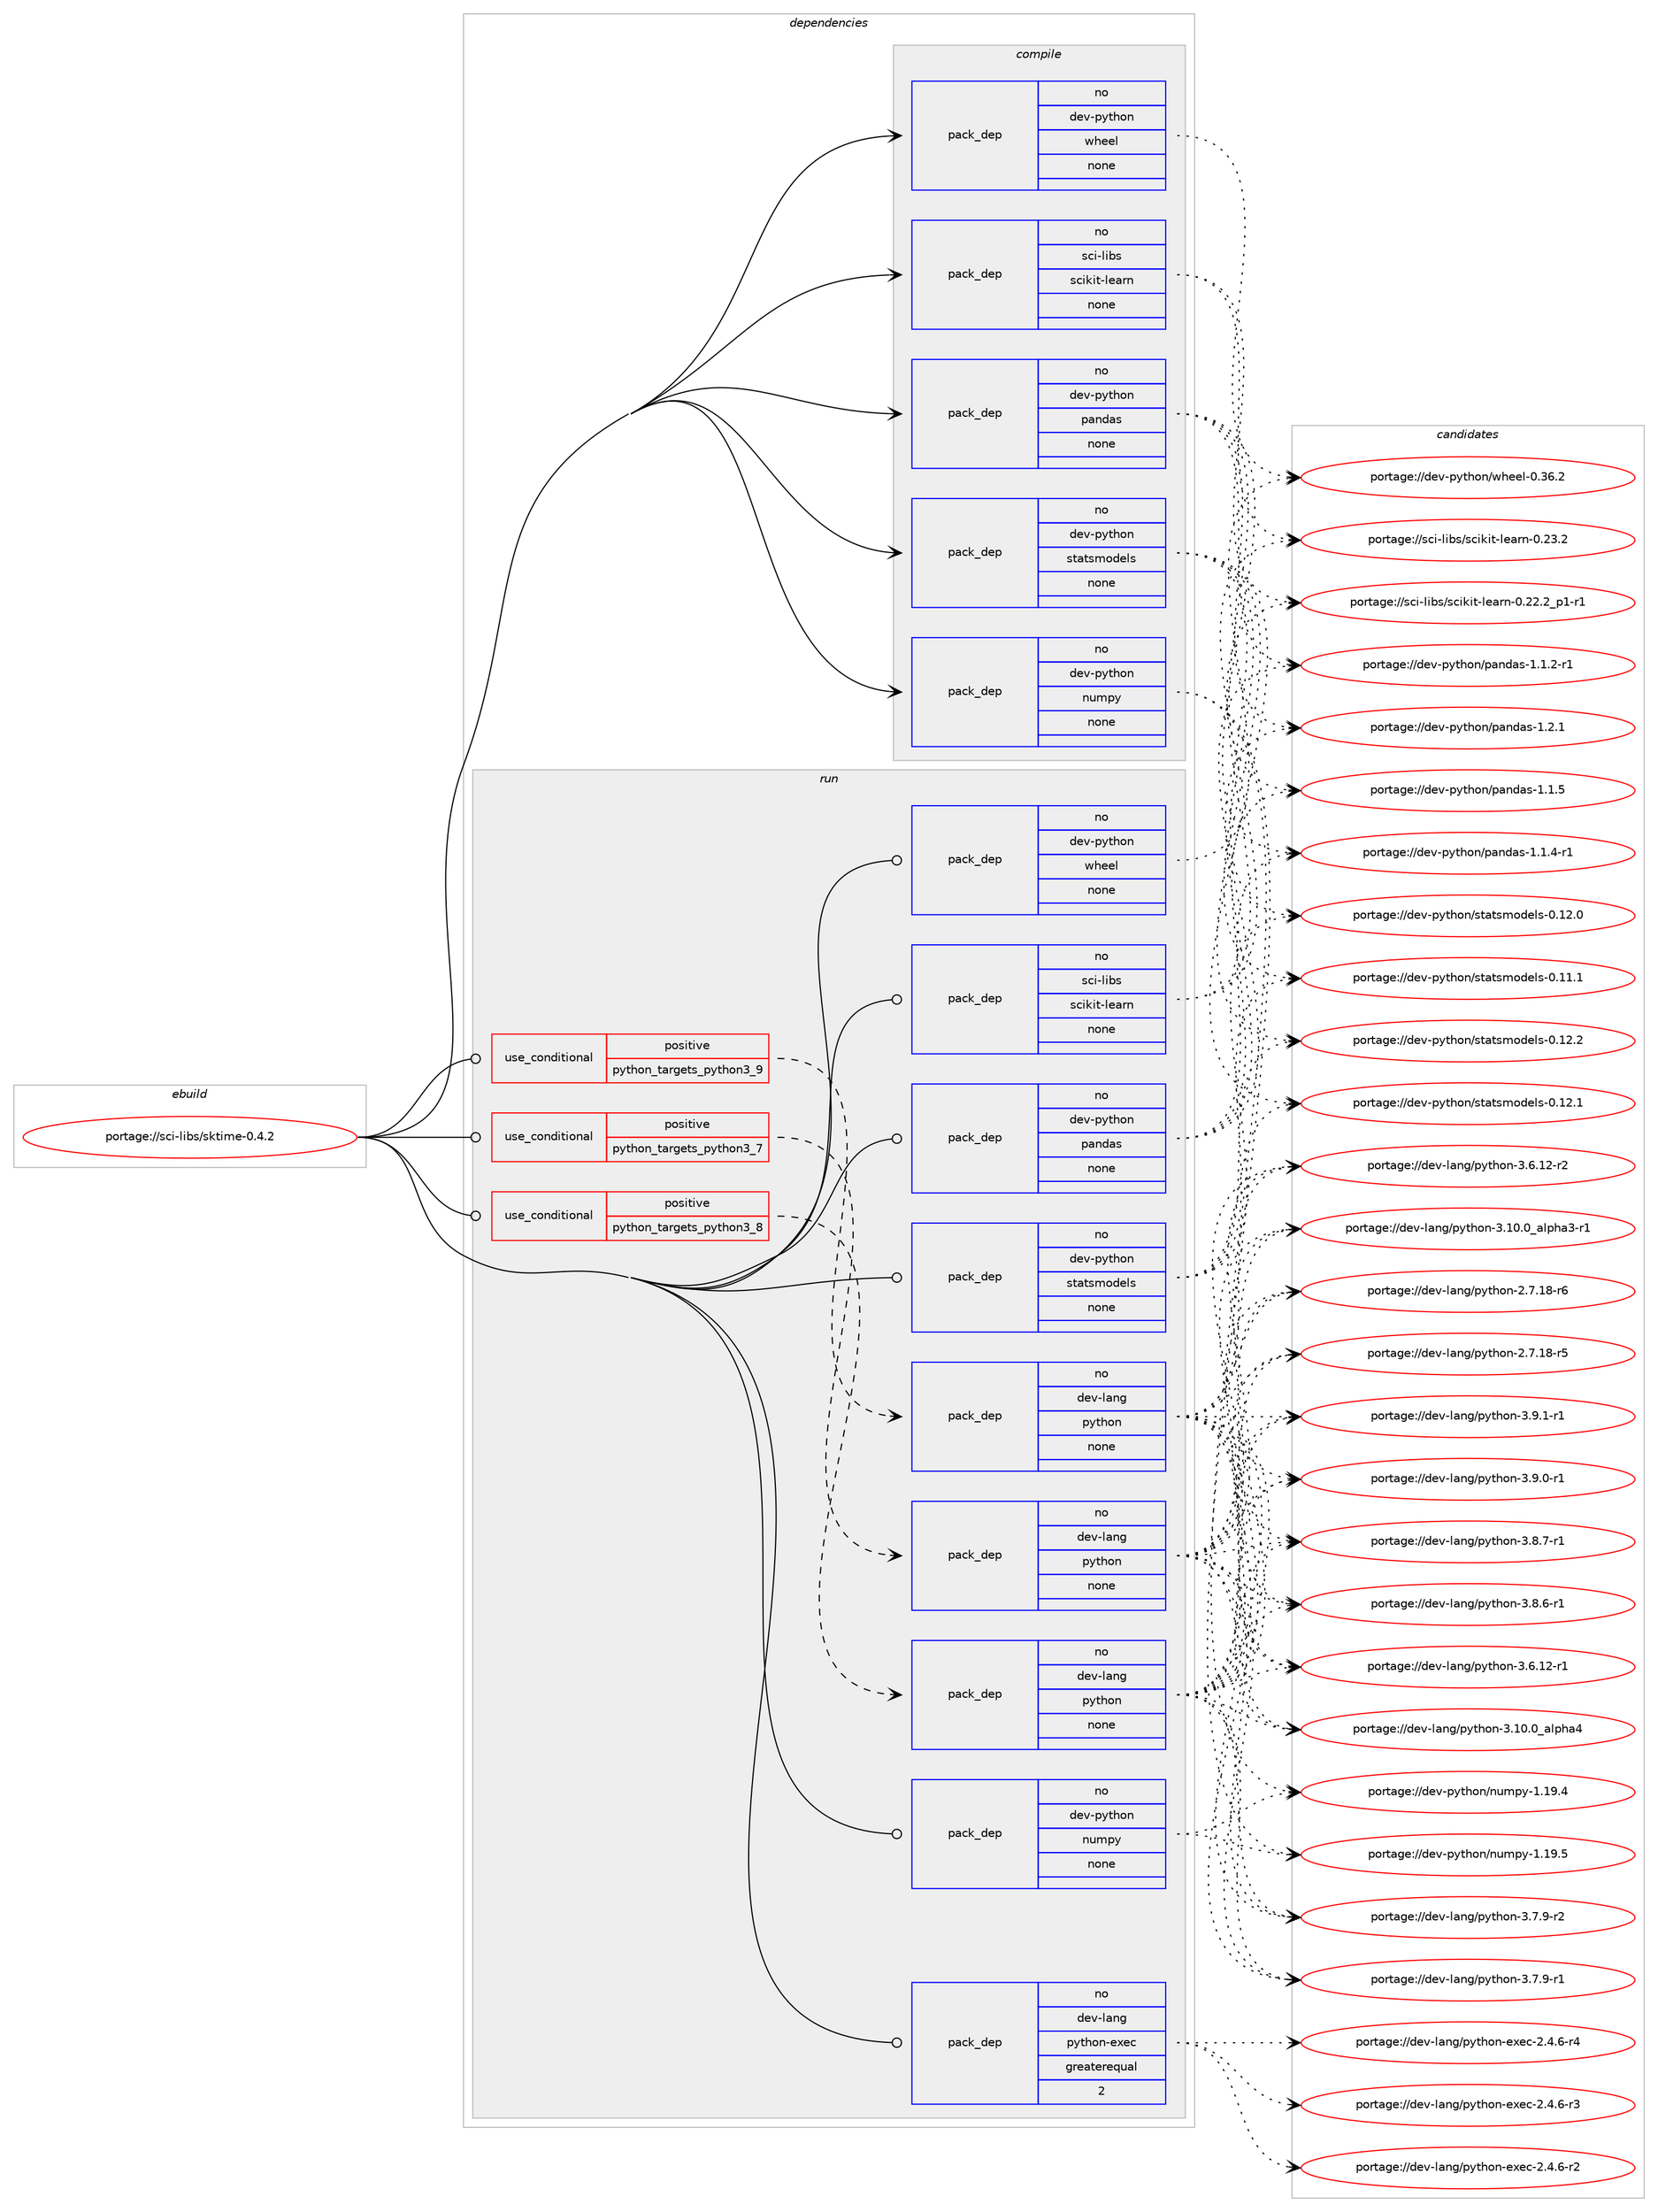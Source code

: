 digraph prolog {

# *************
# Graph options
# *************

newrank=true;
concentrate=true;
compound=true;
graph [rankdir=LR,fontname=Helvetica,fontsize=10,ranksep=1.5];#, ranksep=2.5, nodesep=0.2];
edge  [arrowhead=vee];
node  [fontname=Helvetica,fontsize=10];

# **********
# The ebuild
# **********

subgraph cluster_leftcol {
color=gray;
rank=same;
label=<<i>ebuild</i>>;
id [label="portage://sci-libs/sktime-0.4.2", color=red, width=4, href="../sci-libs/sktime-0.4.2.svg"];
}

# ****************
# The dependencies
# ****************

subgraph cluster_midcol {
color=gray;
label=<<i>dependencies</i>>;
subgraph cluster_compile {
fillcolor="#eeeeee";
style=filled;
label=<<i>compile</i>>;
subgraph pack11386 {
dependency16563 [label=<<TABLE BORDER="0" CELLBORDER="1" CELLSPACING="0" CELLPADDING="4" WIDTH="220"><TR><TD ROWSPAN="6" CELLPADDING="30">pack_dep</TD></TR><TR><TD WIDTH="110">no</TD></TR><TR><TD>dev-python</TD></TR><TR><TD>numpy</TD></TR><TR><TD>none</TD></TR><TR><TD></TD></TR></TABLE>>, shape=none, color=blue];
}
id:e -> dependency16563:w [weight=20,style="solid",arrowhead="vee"];
subgraph pack11387 {
dependency16564 [label=<<TABLE BORDER="0" CELLBORDER="1" CELLSPACING="0" CELLPADDING="4" WIDTH="220"><TR><TD ROWSPAN="6" CELLPADDING="30">pack_dep</TD></TR><TR><TD WIDTH="110">no</TD></TR><TR><TD>dev-python</TD></TR><TR><TD>pandas</TD></TR><TR><TD>none</TD></TR><TR><TD></TD></TR></TABLE>>, shape=none, color=blue];
}
id:e -> dependency16564:w [weight=20,style="solid",arrowhead="vee"];
subgraph pack11388 {
dependency16565 [label=<<TABLE BORDER="0" CELLBORDER="1" CELLSPACING="0" CELLPADDING="4" WIDTH="220"><TR><TD ROWSPAN="6" CELLPADDING="30">pack_dep</TD></TR><TR><TD WIDTH="110">no</TD></TR><TR><TD>dev-python</TD></TR><TR><TD>statsmodels</TD></TR><TR><TD>none</TD></TR><TR><TD></TD></TR></TABLE>>, shape=none, color=blue];
}
id:e -> dependency16565:w [weight=20,style="solid",arrowhead="vee"];
subgraph pack11389 {
dependency16566 [label=<<TABLE BORDER="0" CELLBORDER="1" CELLSPACING="0" CELLPADDING="4" WIDTH="220"><TR><TD ROWSPAN="6" CELLPADDING="30">pack_dep</TD></TR><TR><TD WIDTH="110">no</TD></TR><TR><TD>dev-python</TD></TR><TR><TD>wheel</TD></TR><TR><TD>none</TD></TR><TR><TD></TD></TR></TABLE>>, shape=none, color=blue];
}
id:e -> dependency16566:w [weight=20,style="solid",arrowhead="vee"];
subgraph pack11390 {
dependency16567 [label=<<TABLE BORDER="0" CELLBORDER="1" CELLSPACING="0" CELLPADDING="4" WIDTH="220"><TR><TD ROWSPAN="6" CELLPADDING="30">pack_dep</TD></TR><TR><TD WIDTH="110">no</TD></TR><TR><TD>sci-libs</TD></TR><TR><TD>scikit-learn</TD></TR><TR><TD>none</TD></TR><TR><TD></TD></TR></TABLE>>, shape=none, color=blue];
}
id:e -> dependency16567:w [weight=20,style="solid",arrowhead="vee"];
}
subgraph cluster_compileandrun {
fillcolor="#eeeeee";
style=filled;
label=<<i>compile and run</i>>;
}
subgraph cluster_run {
fillcolor="#eeeeee";
style=filled;
label=<<i>run</i>>;
subgraph cond5044 {
dependency16568 [label=<<TABLE BORDER="0" CELLBORDER="1" CELLSPACING="0" CELLPADDING="4"><TR><TD ROWSPAN="3" CELLPADDING="10">use_conditional</TD></TR><TR><TD>positive</TD></TR><TR><TD>python_targets_python3_7</TD></TR></TABLE>>, shape=none, color=red];
subgraph pack11391 {
dependency16569 [label=<<TABLE BORDER="0" CELLBORDER="1" CELLSPACING="0" CELLPADDING="4" WIDTH="220"><TR><TD ROWSPAN="6" CELLPADDING="30">pack_dep</TD></TR><TR><TD WIDTH="110">no</TD></TR><TR><TD>dev-lang</TD></TR><TR><TD>python</TD></TR><TR><TD>none</TD></TR><TR><TD></TD></TR></TABLE>>, shape=none, color=blue];
}
dependency16568:e -> dependency16569:w [weight=20,style="dashed",arrowhead="vee"];
}
id:e -> dependency16568:w [weight=20,style="solid",arrowhead="odot"];
subgraph cond5045 {
dependency16570 [label=<<TABLE BORDER="0" CELLBORDER="1" CELLSPACING="0" CELLPADDING="4"><TR><TD ROWSPAN="3" CELLPADDING="10">use_conditional</TD></TR><TR><TD>positive</TD></TR><TR><TD>python_targets_python3_8</TD></TR></TABLE>>, shape=none, color=red];
subgraph pack11392 {
dependency16571 [label=<<TABLE BORDER="0" CELLBORDER="1" CELLSPACING="0" CELLPADDING="4" WIDTH="220"><TR><TD ROWSPAN="6" CELLPADDING="30">pack_dep</TD></TR><TR><TD WIDTH="110">no</TD></TR><TR><TD>dev-lang</TD></TR><TR><TD>python</TD></TR><TR><TD>none</TD></TR><TR><TD></TD></TR></TABLE>>, shape=none, color=blue];
}
dependency16570:e -> dependency16571:w [weight=20,style="dashed",arrowhead="vee"];
}
id:e -> dependency16570:w [weight=20,style="solid",arrowhead="odot"];
subgraph cond5046 {
dependency16572 [label=<<TABLE BORDER="0" CELLBORDER="1" CELLSPACING="0" CELLPADDING="4"><TR><TD ROWSPAN="3" CELLPADDING="10">use_conditional</TD></TR><TR><TD>positive</TD></TR><TR><TD>python_targets_python3_9</TD></TR></TABLE>>, shape=none, color=red];
subgraph pack11393 {
dependency16573 [label=<<TABLE BORDER="0" CELLBORDER="1" CELLSPACING="0" CELLPADDING="4" WIDTH="220"><TR><TD ROWSPAN="6" CELLPADDING="30">pack_dep</TD></TR><TR><TD WIDTH="110">no</TD></TR><TR><TD>dev-lang</TD></TR><TR><TD>python</TD></TR><TR><TD>none</TD></TR><TR><TD></TD></TR></TABLE>>, shape=none, color=blue];
}
dependency16572:e -> dependency16573:w [weight=20,style="dashed",arrowhead="vee"];
}
id:e -> dependency16572:w [weight=20,style="solid",arrowhead="odot"];
subgraph pack11394 {
dependency16574 [label=<<TABLE BORDER="0" CELLBORDER="1" CELLSPACING="0" CELLPADDING="4" WIDTH="220"><TR><TD ROWSPAN="6" CELLPADDING="30">pack_dep</TD></TR><TR><TD WIDTH="110">no</TD></TR><TR><TD>dev-lang</TD></TR><TR><TD>python-exec</TD></TR><TR><TD>greaterequal</TD></TR><TR><TD>2</TD></TR></TABLE>>, shape=none, color=blue];
}
id:e -> dependency16574:w [weight=20,style="solid",arrowhead="odot"];
subgraph pack11395 {
dependency16575 [label=<<TABLE BORDER="0" CELLBORDER="1" CELLSPACING="0" CELLPADDING="4" WIDTH="220"><TR><TD ROWSPAN="6" CELLPADDING="30">pack_dep</TD></TR><TR><TD WIDTH="110">no</TD></TR><TR><TD>dev-python</TD></TR><TR><TD>numpy</TD></TR><TR><TD>none</TD></TR><TR><TD></TD></TR></TABLE>>, shape=none, color=blue];
}
id:e -> dependency16575:w [weight=20,style="solid",arrowhead="odot"];
subgraph pack11396 {
dependency16576 [label=<<TABLE BORDER="0" CELLBORDER="1" CELLSPACING="0" CELLPADDING="4" WIDTH="220"><TR><TD ROWSPAN="6" CELLPADDING="30">pack_dep</TD></TR><TR><TD WIDTH="110">no</TD></TR><TR><TD>dev-python</TD></TR><TR><TD>pandas</TD></TR><TR><TD>none</TD></TR><TR><TD></TD></TR></TABLE>>, shape=none, color=blue];
}
id:e -> dependency16576:w [weight=20,style="solid",arrowhead="odot"];
subgraph pack11397 {
dependency16577 [label=<<TABLE BORDER="0" CELLBORDER="1" CELLSPACING="0" CELLPADDING="4" WIDTH="220"><TR><TD ROWSPAN="6" CELLPADDING="30">pack_dep</TD></TR><TR><TD WIDTH="110">no</TD></TR><TR><TD>dev-python</TD></TR><TR><TD>statsmodels</TD></TR><TR><TD>none</TD></TR><TR><TD></TD></TR></TABLE>>, shape=none, color=blue];
}
id:e -> dependency16577:w [weight=20,style="solid",arrowhead="odot"];
subgraph pack11398 {
dependency16578 [label=<<TABLE BORDER="0" CELLBORDER="1" CELLSPACING="0" CELLPADDING="4" WIDTH="220"><TR><TD ROWSPAN="6" CELLPADDING="30">pack_dep</TD></TR><TR><TD WIDTH="110">no</TD></TR><TR><TD>dev-python</TD></TR><TR><TD>wheel</TD></TR><TR><TD>none</TD></TR><TR><TD></TD></TR></TABLE>>, shape=none, color=blue];
}
id:e -> dependency16578:w [weight=20,style="solid",arrowhead="odot"];
subgraph pack11399 {
dependency16579 [label=<<TABLE BORDER="0" CELLBORDER="1" CELLSPACING="0" CELLPADDING="4" WIDTH="220"><TR><TD ROWSPAN="6" CELLPADDING="30">pack_dep</TD></TR><TR><TD WIDTH="110">no</TD></TR><TR><TD>sci-libs</TD></TR><TR><TD>scikit-learn</TD></TR><TR><TD>none</TD></TR><TR><TD></TD></TR></TABLE>>, shape=none, color=blue];
}
id:e -> dependency16579:w [weight=20,style="solid",arrowhead="odot"];
}
}

# **************
# The candidates
# **************

subgraph cluster_choices {
rank=same;
color=gray;
label=<<i>candidates</i>>;

subgraph choice11386 {
color=black;
nodesep=1;
choice100101118451121211161041111104711011710911212145494649574653 [label="portage://dev-python/numpy-1.19.5", color=red, width=4,href="../dev-python/numpy-1.19.5.svg"];
choice100101118451121211161041111104711011710911212145494649574652 [label="portage://dev-python/numpy-1.19.4", color=red, width=4,href="../dev-python/numpy-1.19.4.svg"];
dependency16563:e -> choice100101118451121211161041111104711011710911212145494649574653:w [style=dotted,weight="100"];
dependency16563:e -> choice100101118451121211161041111104711011710911212145494649574652:w [style=dotted,weight="100"];
}
subgraph choice11387 {
color=black;
nodesep=1;
choice10010111845112121116104111110471129711010097115454946504649 [label="portage://dev-python/pandas-1.2.1", color=red, width=4,href="../dev-python/pandas-1.2.1.svg"];
choice10010111845112121116104111110471129711010097115454946494653 [label="portage://dev-python/pandas-1.1.5", color=red, width=4,href="../dev-python/pandas-1.1.5.svg"];
choice100101118451121211161041111104711297110100971154549464946524511449 [label="portage://dev-python/pandas-1.1.4-r1", color=red, width=4,href="../dev-python/pandas-1.1.4-r1.svg"];
choice100101118451121211161041111104711297110100971154549464946504511449 [label="portage://dev-python/pandas-1.1.2-r1", color=red, width=4,href="../dev-python/pandas-1.1.2-r1.svg"];
dependency16564:e -> choice10010111845112121116104111110471129711010097115454946504649:w [style=dotted,weight="100"];
dependency16564:e -> choice10010111845112121116104111110471129711010097115454946494653:w [style=dotted,weight="100"];
dependency16564:e -> choice100101118451121211161041111104711297110100971154549464946524511449:w [style=dotted,weight="100"];
dependency16564:e -> choice100101118451121211161041111104711297110100971154549464946504511449:w [style=dotted,weight="100"];
}
subgraph choice11388 {
color=black;
nodesep=1;
choice10010111845112121116104111110471151169711611510911110010110811545484649504650 [label="portage://dev-python/statsmodels-0.12.2", color=red, width=4,href="../dev-python/statsmodels-0.12.2.svg"];
choice10010111845112121116104111110471151169711611510911110010110811545484649504649 [label="portage://dev-python/statsmodels-0.12.1", color=red, width=4,href="../dev-python/statsmodels-0.12.1.svg"];
choice10010111845112121116104111110471151169711611510911110010110811545484649504648 [label="portage://dev-python/statsmodels-0.12.0", color=red, width=4,href="../dev-python/statsmodels-0.12.0.svg"];
choice10010111845112121116104111110471151169711611510911110010110811545484649494649 [label="portage://dev-python/statsmodels-0.11.1", color=red, width=4,href="../dev-python/statsmodels-0.11.1.svg"];
dependency16565:e -> choice10010111845112121116104111110471151169711611510911110010110811545484649504650:w [style=dotted,weight="100"];
dependency16565:e -> choice10010111845112121116104111110471151169711611510911110010110811545484649504649:w [style=dotted,weight="100"];
dependency16565:e -> choice10010111845112121116104111110471151169711611510911110010110811545484649504648:w [style=dotted,weight="100"];
dependency16565:e -> choice10010111845112121116104111110471151169711611510911110010110811545484649494649:w [style=dotted,weight="100"];
}
subgraph choice11389 {
color=black;
nodesep=1;
choice100101118451121211161041111104711910410110110845484651544650 [label="portage://dev-python/wheel-0.36.2", color=red, width=4,href="../dev-python/wheel-0.36.2.svg"];
dependency16566:e -> choice100101118451121211161041111104711910410110110845484651544650:w [style=dotted,weight="100"];
}
subgraph choice11390 {
color=black;
nodesep=1;
choice1159910545108105981154711599105107105116451081019711411045484650514650 [label="portage://sci-libs/scikit-learn-0.23.2", color=red, width=4,href="../sci-libs/scikit-learn-0.23.2.svg"];
choice115991054510810598115471159910510710511645108101971141104548465050465095112494511449 [label="portage://sci-libs/scikit-learn-0.22.2_p1-r1", color=red, width=4,href="../sci-libs/scikit-learn-0.22.2_p1-r1.svg"];
dependency16567:e -> choice1159910545108105981154711599105107105116451081019711411045484650514650:w [style=dotted,weight="100"];
dependency16567:e -> choice115991054510810598115471159910510710511645108101971141104548465050465095112494511449:w [style=dotted,weight="100"];
}
subgraph choice11391 {
color=black;
nodesep=1;
choice1001011184510897110103471121211161041111104551465746494511449 [label="portage://dev-lang/python-3.9.1-r1", color=red, width=4,href="../dev-lang/python-3.9.1-r1.svg"];
choice1001011184510897110103471121211161041111104551465746484511449 [label="portage://dev-lang/python-3.9.0-r1", color=red, width=4,href="../dev-lang/python-3.9.0-r1.svg"];
choice1001011184510897110103471121211161041111104551465646554511449 [label="portage://dev-lang/python-3.8.7-r1", color=red, width=4,href="../dev-lang/python-3.8.7-r1.svg"];
choice1001011184510897110103471121211161041111104551465646544511449 [label="portage://dev-lang/python-3.8.6-r1", color=red, width=4,href="../dev-lang/python-3.8.6-r1.svg"];
choice1001011184510897110103471121211161041111104551465546574511450 [label="portage://dev-lang/python-3.7.9-r2", color=red, width=4,href="../dev-lang/python-3.7.9-r2.svg"];
choice1001011184510897110103471121211161041111104551465546574511449 [label="portage://dev-lang/python-3.7.9-r1", color=red, width=4,href="../dev-lang/python-3.7.9-r1.svg"];
choice100101118451089711010347112121116104111110455146544649504511450 [label="portage://dev-lang/python-3.6.12-r2", color=red, width=4,href="../dev-lang/python-3.6.12-r2.svg"];
choice100101118451089711010347112121116104111110455146544649504511449 [label="portage://dev-lang/python-3.6.12-r1", color=red, width=4,href="../dev-lang/python-3.6.12-r1.svg"];
choice1001011184510897110103471121211161041111104551464948464895971081121049752 [label="portage://dev-lang/python-3.10.0_alpha4", color=red, width=4,href="../dev-lang/python-3.10.0_alpha4.svg"];
choice10010111845108971101034711212111610411111045514649484648959710811210497514511449 [label="portage://dev-lang/python-3.10.0_alpha3-r1", color=red, width=4,href="../dev-lang/python-3.10.0_alpha3-r1.svg"];
choice100101118451089711010347112121116104111110455046554649564511454 [label="portage://dev-lang/python-2.7.18-r6", color=red, width=4,href="../dev-lang/python-2.7.18-r6.svg"];
choice100101118451089711010347112121116104111110455046554649564511453 [label="portage://dev-lang/python-2.7.18-r5", color=red, width=4,href="../dev-lang/python-2.7.18-r5.svg"];
dependency16569:e -> choice1001011184510897110103471121211161041111104551465746494511449:w [style=dotted,weight="100"];
dependency16569:e -> choice1001011184510897110103471121211161041111104551465746484511449:w [style=dotted,weight="100"];
dependency16569:e -> choice1001011184510897110103471121211161041111104551465646554511449:w [style=dotted,weight="100"];
dependency16569:e -> choice1001011184510897110103471121211161041111104551465646544511449:w [style=dotted,weight="100"];
dependency16569:e -> choice1001011184510897110103471121211161041111104551465546574511450:w [style=dotted,weight="100"];
dependency16569:e -> choice1001011184510897110103471121211161041111104551465546574511449:w [style=dotted,weight="100"];
dependency16569:e -> choice100101118451089711010347112121116104111110455146544649504511450:w [style=dotted,weight="100"];
dependency16569:e -> choice100101118451089711010347112121116104111110455146544649504511449:w [style=dotted,weight="100"];
dependency16569:e -> choice1001011184510897110103471121211161041111104551464948464895971081121049752:w [style=dotted,weight="100"];
dependency16569:e -> choice10010111845108971101034711212111610411111045514649484648959710811210497514511449:w [style=dotted,weight="100"];
dependency16569:e -> choice100101118451089711010347112121116104111110455046554649564511454:w [style=dotted,weight="100"];
dependency16569:e -> choice100101118451089711010347112121116104111110455046554649564511453:w [style=dotted,weight="100"];
}
subgraph choice11392 {
color=black;
nodesep=1;
choice1001011184510897110103471121211161041111104551465746494511449 [label="portage://dev-lang/python-3.9.1-r1", color=red, width=4,href="../dev-lang/python-3.9.1-r1.svg"];
choice1001011184510897110103471121211161041111104551465746484511449 [label="portage://dev-lang/python-3.9.0-r1", color=red, width=4,href="../dev-lang/python-3.9.0-r1.svg"];
choice1001011184510897110103471121211161041111104551465646554511449 [label="portage://dev-lang/python-3.8.7-r1", color=red, width=4,href="../dev-lang/python-3.8.7-r1.svg"];
choice1001011184510897110103471121211161041111104551465646544511449 [label="portage://dev-lang/python-3.8.6-r1", color=red, width=4,href="../dev-lang/python-3.8.6-r1.svg"];
choice1001011184510897110103471121211161041111104551465546574511450 [label="portage://dev-lang/python-3.7.9-r2", color=red, width=4,href="../dev-lang/python-3.7.9-r2.svg"];
choice1001011184510897110103471121211161041111104551465546574511449 [label="portage://dev-lang/python-3.7.9-r1", color=red, width=4,href="../dev-lang/python-3.7.9-r1.svg"];
choice100101118451089711010347112121116104111110455146544649504511450 [label="portage://dev-lang/python-3.6.12-r2", color=red, width=4,href="../dev-lang/python-3.6.12-r2.svg"];
choice100101118451089711010347112121116104111110455146544649504511449 [label="portage://dev-lang/python-3.6.12-r1", color=red, width=4,href="../dev-lang/python-3.6.12-r1.svg"];
choice1001011184510897110103471121211161041111104551464948464895971081121049752 [label="portage://dev-lang/python-3.10.0_alpha4", color=red, width=4,href="../dev-lang/python-3.10.0_alpha4.svg"];
choice10010111845108971101034711212111610411111045514649484648959710811210497514511449 [label="portage://dev-lang/python-3.10.0_alpha3-r1", color=red, width=4,href="../dev-lang/python-3.10.0_alpha3-r1.svg"];
choice100101118451089711010347112121116104111110455046554649564511454 [label="portage://dev-lang/python-2.7.18-r6", color=red, width=4,href="../dev-lang/python-2.7.18-r6.svg"];
choice100101118451089711010347112121116104111110455046554649564511453 [label="portage://dev-lang/python-2.7.18-r5", color=red, width=4,href="../dev-lang/python-2.7.18-r5.svg"];
dependency16571:e -> choice1001011184510897110103471121211161041111104551465746494511449:w [style=dotted,weight="100"];
dependency16571:e -> choice1001011184510897110103471121211161041111104551465746484511449:w [style=dotted,weight="100"];
dependency16571:e -> choice1001011184510897110103471121211161041111104551465646554511449:w [style=dotted,weight="100"];
dependency16571:e -> choice1001011184510897110103471121211161041111104551465646544511449:w [style=dotted,weight="100"];
dependency16571:e -> choice1001011184510897110103471121211161041111104551465546574511450:w [style=dotted,weight="100"];
dependency16571:e -> choice1001011184510897110103471121211161041111104551465546574511449:w [style=dotted,weight="100"];
dependency16571:e -> choice100101118451089711010347112121116104111110455146544649504511450:w [style=dotted,weight="100"];
dependency16571:e -> choice100101118451089711010347112121116104111110455146544649504511449:w [style=dotted,weight="100"];
dependency16571:e -> choice1001011184510897110103471121211161041111104551464948464895971081121049752:w [style=dotted,weight="100"];
dependency16571:e -> choice10010111845108971101034711212111610411111045514649484648959710811210497514511449:w [style=dotted,weight="100"];
dependency16571:e -> choice100101118451089711010347112121116104111110455046554649564511454:w [style=dotted,weight="100"];
dependency16571:e -> choice100101118451089711010347112121116104111110455046554649564511453:w [style=dotted,weight="100"];
}
subgraph choice11393 {
color=black;
nodesep=1;
choice1001011184510897110103471121211161041111104551465746494511449 [label="portage://dev-lang/python-3.9.1-r1", color=red, width=4,href="../dev-lang/python-3.9.1-r1.svg"];
choice1001011184510897110103471121211161041111104551465746484511449 [label="portage://dev-lang/python-3.9.0-r1", color=red, width=4,href="../dev-lang/python-3.9.0-r1.svg"];
choice1001011184510897110103471121211161041111104551465646554511449 [label="portage://dev-lang/python-3.8.7-r1", color=red, width=4,href="../dev-lang/python-3.8.7-r1.svg"];
choice1001011184510897110103471121211161041111104551465646544511449 [label="portage://dev-lang/python-3.8.6-r1", color=red, width=4,href="../dev-lang/python-3.8.6-r1.svg"];
choice1001011184510897110103471121211161041111104551465546574511450 [label="portage://dev-lang/python-3.7.9-r2", color=red, width=4,href="../dev-lang/python-3.7.9-r2.svg"];
choice1001011184510897110103471121211161041111104551465546574511449 [label="portage://dev-lang/python-3.7.9-r1", color=red, width=4,href="../dev-lang/python-3.7.9-r1.svg"];
choice100101118451089711010347112121116104111110455146544649504511450 [label="portage://dev-lang/python-3.6.12-r2", color=red, width=4,href="../dev-lang/python-3.6.12-r2.svg"];
choice100101118451089711010347112121116104111110455146544649504511449 [label="portage://dev-lang/python-3.6.12-r1", color=red, width=4,href="../dev-lang/python-3.6.12-r1.svg"];
choice1001011184510897110103471121211161041111104551464948464895971081121049752 [label="portage://dev-lang/python-3.10.0_alpha4", color=red, width=4,href="../dev-lang/python-3.10.0_alpha4.svg"];
choice10010111845108971101034711212111610411111045514649484648959710811210497514511449 [label="portage://dev-lang/python-3.10.0_alpha3-r1", color=red, width=4,href="../dev-lang/python-3.10.0_alpha3-r1.svg"];
choice100101118451089711010347112121116104111110455046554649564511454 [label="portage://dev-lang/python-2.7.18-r6", color=red, width=4,href="../dev-lang/python-2.7.18-r6.svg"];
choice100101118451089711010347112121116104111110455046554649564511453 [label="portage://dev-lang/python-2.7.18-r5", color=red, width=4,href="../dev-lang/python-2.7.18-r5.svg"];
dependency16573:e -> choice1001011184510897110103471121211161041111104551465746494511449:w [style=dotted,weight="100"];
dependency16573:e -> choice1001011184510897110103471121211161041111104551465746484511449:w [style=dotted,weight="100"];
dependency16573:e -> choice1001011184510897110103471121211161041111104551465646554511449:w [style=dotted,weight="100"];
dependency16573:e -> choice1001011184510897110103471121211161041111104551465646544511449:w [style=dotted,weight="100"];
dependency16573:e -> choice1001011184510897110103471121211161041111104551465546574511450:w [style=dotted,weight="100"];
dependency16573:e -> choice1001011184510897110103471121211161041111104551465546574511449:w [style=dotted,weight="100"];
dependency16573:e -> choice100101118451089711010347112121116104111110455146544649504511450:w [style=dotted,weight="100"];
dependency16573:e -> choice100101118451089711010347112121116104111110455146544649504511449:w [style=dotted,weight="100"];
dependency16573:e -> choice1001011184510897110103471121211161041111104551464948464895971081121049752:w [style=dotted,weight="100"];
dependency16573:e -> choice10010111845108971101034711212111610411111045514649484648959710811210497514511449:w [style=dotted,weight="100"];
dependency16573:e -> choice100101118451089711010347112121116104111110455046554649564511454:w [style=dotted,weight="100"];
dependency16573:e -> choice100101118451089711010347112121116104111110455046554649564511453:w [style=dotted,weight="100"];
}
subgraph choice11394 {
color=black;
nodesep=1;
choice10010111845108971101034711212111610411111045101120101994550465246544511452 [label="portage://dev-lang/python-exec-2.4.6-r4", color=red, width=4,href="../dev-lang/python-exec-2.4.6-r4.svg"];
choice10010111845108971101034711212111610411111045101120101994550465246544511451 [label="portage://dev-lang/python-exec-2.4.6-r3", color=red, width=4,href="../dev-lang/python-exec-2.4.6-r3.svg"];
choice10010111845108971101034711212111610411111045101120101994550465246544511450 [label="portage://dev-lang/python-exec-2.4.6-r2", color=red, width=4,href="../dev-lang/python-exec-2.4.6-r2.svg"];
dependency16574:e -> choice10010111845108971101034711212111610411111045101120101994550465246544511452:w [style=dotted,weight="100"];
dependency16574:e -> choice10010111845108971101034711212111610411111045101120101994550465246544511451:w [style=dotted,weight="100"];
dependency16574:e -> choice10010111845108971101034711212111610411111045101120101994550465246544511450:w [style=dotted,weight="100"];
}
subgraph choice11395 {
color=black;
nodesep=1;
choice100101118451121211161041111104711011710911212145494649574653 [label="portage://dev-python/numpy-1.19.5", color=red, width=4,href="../dev-python/numpy-1.19.5.svg"];
choice100101118451121211161041111104711011710911212145494649574652 [label="portage://dev-python/numpy-1.19.4", color=red, width=4,href="../dev-python/numpy-1.19.4.svg"];
dependency16575:e -> choice100101118451121211161041111104711011710911212145494649574653:w [style=dotted,weight="100"];
dependency16575:e -> choice100101118451121211161041111104711011710911212145494649574652:w [style=dotted,weight="100"];
}
subgraph choice11396 {
color=black;
nodesep=1;
choice10010111845112121116104111110471129711010097115454946504649 [label="portage://dev-python/pandas-1.2.1", color=red, width=4,href="../dev-python/pandas-1.2.1.svg"];
choice10010111845112121116104111110471129711010097115454946494653 [label="portage://dev-python/pandas-1.1.5", color=red, width=4,href="../dev-python/pandas-1.1.5.svg"];
choice100101118451121211161041111104711297110100971154549464946524511449 [label="portage://dev-python/pandas-1.1.4-r1", color=red, width=4,href="../dev-python/pandas-1.1.4-r1.svg"];
choice100101118451121211161041111104711297110100971154549464946504511449 [label="portage://dev-python/pandas-1.1.2-r1", color=red, width=4,href="../dev-python/pandas-1.1.2-r1.svg"];
dependency16576:e -> choice10010111845112121116104111110471129711010097115454946504649:w [style=dotted,weight="100"];
dependency16576:e -> choice10010111845112121116104111110471129711010097115454946494653:w [style=dotted,weight="100"];
dependency16576:e -> choice100101118451121211161041111104711297110100971154549464946524511449:w [style=dotted,weight="100"];
dependency16576:e -> choice100101118451121211161041111104711297110100971154549464946504511449:w [style=dotted,weight="100"];
}
subgraph choice11397 {
color=black;
nodesep=1;
choice10010111845112121116104111110471151169711611510911110010110811545484649504650 [label="portage://dev-python/statsmodels-0.12.2", color=red, width=4,href="../dev-python/statsmodels-0.12.2.svg"];
choice10010111845112121116104111110471151169711611510911110010110811545484649504649 [label="portage://dev-python/statsmodels-0.12.1", color=red, width=4,href="../dev-python/statsmodels-0.12.1.svg"];
choice10010111845112121116104111110471151169711611510911110010110811545484649504648 [label="portage://dev-python/statsmodels-0.12.0", color=red, width=4,href="../dev-python/statsmodels-0.12.0.svg"];
choice10010111845112121116104111110471151169711611510911110010110811545484649494649 [label="portage://dev-python/statsmodels-0.11.1", color=red, width=4,href="../dev-python/statsmodels-0.11.1.svg"];
dependency16577:e -> choice10010111845112121116104111110471151169711611510911110010110811545484649504650:w [style=dotted,weight="100"];
dependency16577:e -> choice10010111845112121116104111110471151169711611510911110010110811545484649504649:w [style=dotted,weight="100"];
dependency16577:e -> choice10010111845112121116104111110471151169711611510911110010110811545484649504648:w [style=dotted,weight="100"];
dependency16577:e -> choice10010111845112121116104111110471151169711611510911110010110811545484649494649:w [style=dotted,weight="100"];
}
subgraph choice11398 {
color=black;
nodesep=1;
choice100101118451121211161041111104711910410110110845484651544650 [label="portage://dev-python/wheel-0.36.2", color=red, width=4,href="../dev-python/wheel-0.36.2.svg"];
dependency16578:e -> choice100101118451121211161041111104711910410110110845484651544650:w [style=dotted,weight="100"];
}
subgraph choice11399 {
color=black;
nodesep=1;
choice1159910545108105981154711599105107105116451081019711411045484650514650 [label="portage://sci-libs/scikit-learn-0.23.2", color=red, width=4,href="../sci-libs/scikit-learn-0.23.2.svg"];
choice115991054510810598115471159910510710511645108101971141104548465050465095112494511449 [label="portage://sci-libs/scikit-learn-0.22.2_p1-r1", color=red, width=4,href="../sci-libs/scikit-learn-0.22.2_p1-r1.svg"];
dependency16579:e -> choice1159910545108105981154711599105107105116451081019711411045484650514650:w [style=dotted,weight="100"];
dependency16579:e -> choice115991054510810598115471159910510710511645108101971141104548465050465095112494511449:w [style=dotted,weight="100"];
}
}

}
